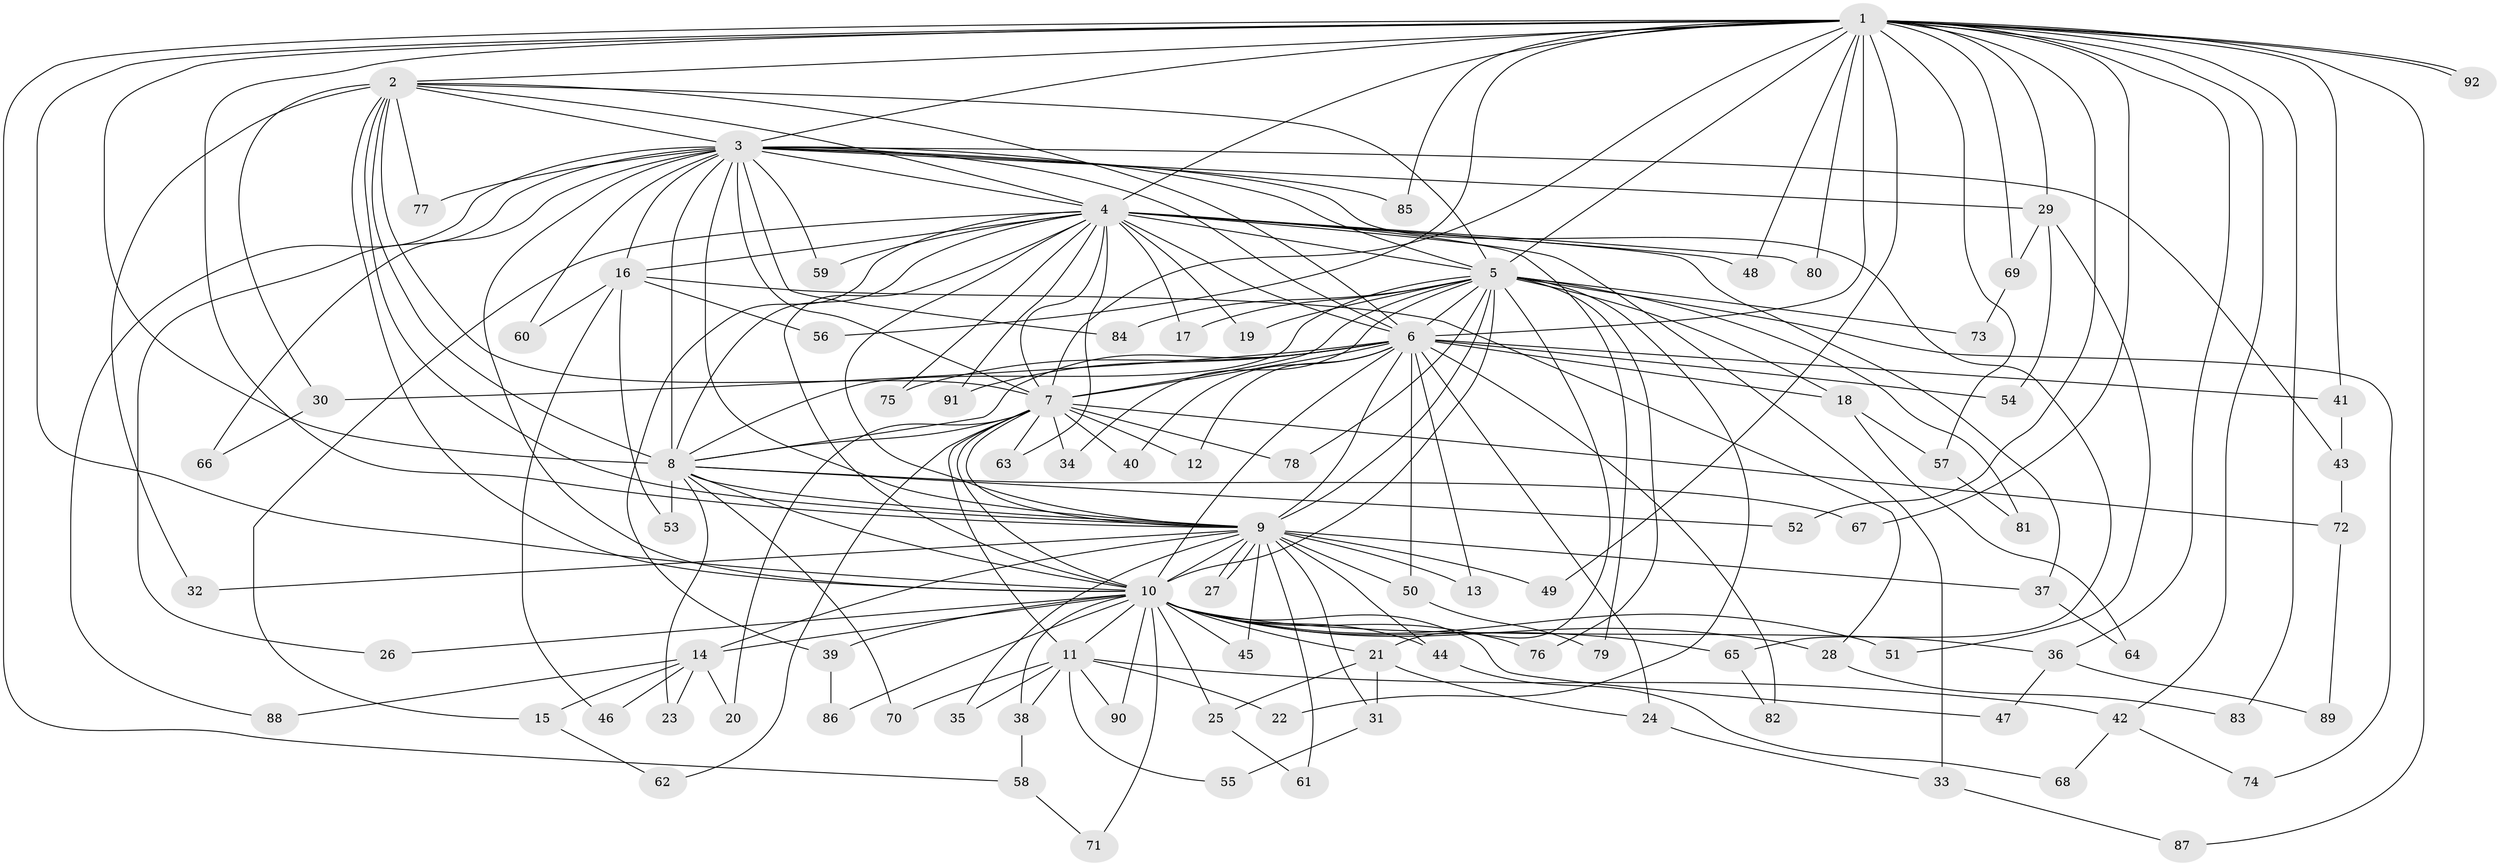 // coarse degree distribution, {23: 0.013888888888888888, 21: 0.027777777777777776, 26: 0.013888888888888888, 20: 0.013888888888888888, 15: 0.013888888888888888, 10: 0.027777777777777776, 24: 0.013888888888888888, 2: 0.5833333333333334, 7: 0.027777777777777776, 3: 0.18055555555555555, 5: 0.013888888888888888, 4: 0.041666666666666664, 1: 0.027777777777777776}
// Generated by graph-tools (version 1.1) at 2025/41/03/06/25 10:41:38]
// undirected, 92 vertices, 209 edges
graph export_dot {
graph [start="1"]
  node [color=gray90,style=filled];
  1;
  2;
  3;
  4;
  5;
  6;
  7;
  8;
  9;
  10;
  11;
  12;
  13;
  14;
  15;
  16;
  17;
  18;
  19;
  20;
  21;
  22;
  23;
  24;
  25;
  26;
  27;
  28;
  29;
  30;
  31;
  32;
  33;
  34;
  35;
  36;
  37;
  38;
  39;
  40;
  41;
  42;
  43;
  44;
  45;
  46;
  47;
  48;
  49;
  50;
  51;
  52;
  53;
  54;
  55;
  56;
  57;
  58;
  59;
  60;
  61;
  62;
  63;
  64;
  65;
  66;
  67;
  68;
  69;
  70;
  71;
  72;
  73;
  74;
  75;
  76;
  77;
  78;
  79;
  80;
  81;
  82;
  83;
  84;
  85;
  86;
  87;
  88;
  89;
  90;
  91;
  92;
  1 -- 2;
  1 -- 3;
  1 -- 4;
  1 -- 5;
  1 -- 6;
  1 -- 7;
  1 -- 8;
  1 -- 9;
  1 -- 10;
  1 -- 29;
  1 -- 36;
  1 -- 41;
  1 -- 42;
  1 -- 48;
  1 -- 49;
  1 -- 52;
  1 -- 56;
  1 -- 57;
  1 -- 58;
  1 -- 67;
  1 -- 69;
  1 -- 80;
  1 -- 83;
  1 -- 85;
  1 -- 87;
  1 -- 92;
  1 -- 92;
  2 -- 3;
  2 -- 4;
  2 -- 5;
  2 -- 6;
  2 -- 7;
  2 -- 8;
  2 -- 9;
  2 -- 10;
  2 -- 30;
  2 -- 32;
  2 -- 77;
  3 -- 4;
  3 -- 5;
  3 -- 6;
  3 -- 7;
  3 -- 8;
  3 -- 9;
  3 -- 10;
  3 -- 16;
  3 -- 26;
  3 -- 29;
  3 -- 43;
  3 -- 59;
  3 -- 60;
  3 -- 65;
  3 -- 66;
  3 -- 77;
  3 -- 84;
  3 -- 85;
  3 -- 88;
  4 -- 5;
  4 -- 6;
  4 -- 7;
  4 -- 8;
  4 -- 9;
  4 -- 10;
  4 -- 15;
  4 -- 16;
  4 -- 17;
  4 -- 19;
  4 -- 33;
  4 -- 37;
  4 -- 39;
  4 -- 48;
  4 -- 59;
  4 -- 63;
  4 -- 75;
  4 -- 79;
  4 -- 80;
  4 -- 91;
  5 -- 6;
  5 -- 7;
  5 -- 8;
  5 -- 9;
  5 -- 10;
  5 -- 17;
  5 -- 18;
  5 -- 19;
  5 -- 21;
  5 -- 22;
  5 -- 34;
  5 -- 73;
  5 -- 74;
  5 -- 76;
  5 -- 78;
  5 -- 81;
  5 -- 84;
  6 -- 7;
  6 -- 8;
  6 -- 9;
  6 -- 10;
  6 -- 12;
  6 -- 13;
  6 -- 18;
  6 -- 24;
  6 -- 30;
  6 -- 40;
  6 -- 41;
  6 -- 50;
  6 -- 54;
  6 -- 75;
  6 -- 82;
  6 -- 91;
  7 -- 8;
  7 -- 9;
  7 -- 10;
  7 -- 11;
  7 -- 12;
  7 -- 20;
  7 -- 34;
  7 -- 40;
  7 -- 62;
  7 -- 63;
  7 -- 72;
  7 -- 78;
  8 -- 9;
  8 -- 10;
  8 -- 23;
  8 -- 52;
  8 -- 53;
  8 -- 67;
  8 -- 70;
  9 -- 10;
  9 -- 13;
  9 -- 14;
  9 -- 27;
  9 -- 27;
  9 -- 31;
  9 -- 32;
  9 -- 35;
  9 -- 37;
  9 -- 44;
  9 -- 45;
  9 -- 49;
  9 -- 50;
  9 -- 61;
  10 -- 11;
  10 -- 14;
  10 -- 21;
  10 -- 25;
  10 -- 26;
  10 -- 28;
  10 -- 36;
  10 -- 38;
  10 -- 39;
  10 -- 44;
  10 -- 45;
  10 -- 47;
  10 -- 51;
  10 -- 65;
  10 -- 71;
  10 -- 76;
  10 -- 86;
  10 -- 90;
  11 -- 22;
  11 -- 35;
  11 -- 38;
  11 -- 42;
  11 -- 55;
  11 -- 70;
  11 -- 90;
  14 -- 15;
  14 -- 20;
  14 -- 23;
  14 -- 46;
  14 -- 88;
  15 -- 62;
  16 -- 28;
  16 -- 46;
  16 -- 53;
  16 -- 56;
  16 -- 60;
  18 -- 57;
  18 -- 64;
  21 -- 24;
  21 -- 25;
  21 -- 31;
  24 -- 33;
  25 -- 61;
  28 -- 83;
  29 -- 51;
  29 -- 54;
  29 -- 69;
  30 -- 66;
  31 -- 55;
  33 -- 87;
  36 -- 47;
  36 -- 89;
  37 -- 64;
  38 -- 58;
  39 -- 86;
  41 -- 43;
  42 -- 68;
  42 -- 74;
  43 -- 72;
  44 -- 68;
  50 -- 79;
  57 -- 81;
  58 -- 71;
  65 -- 82;
  69 -- 73;
  72 -- 89;
}
